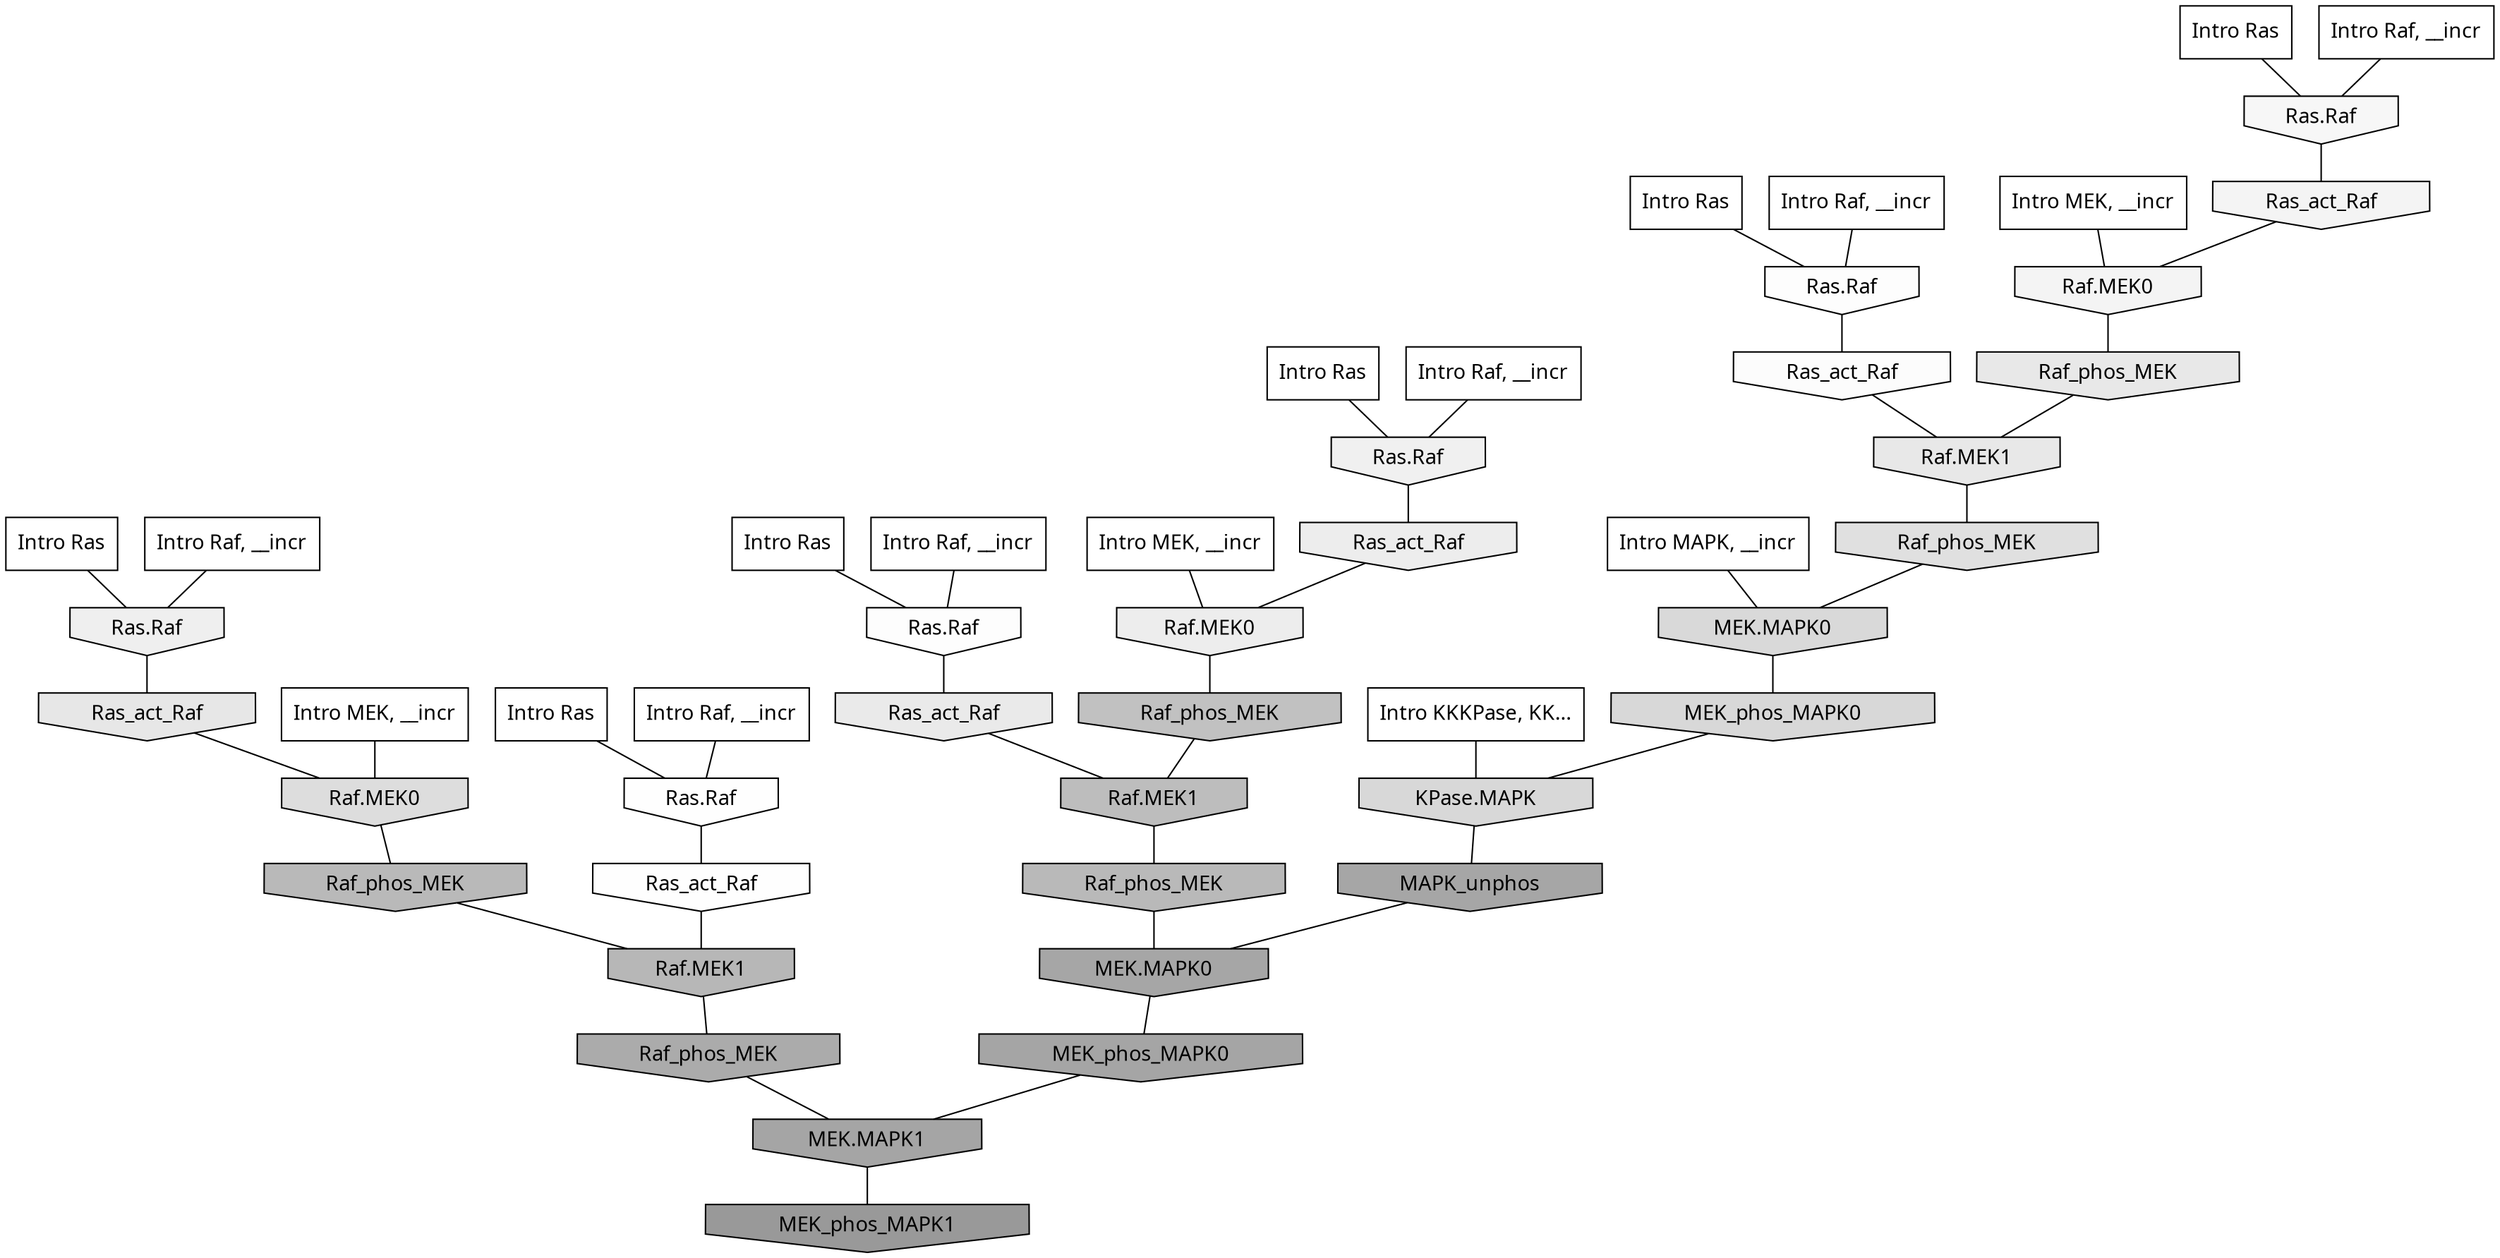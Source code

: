 digraph G{
  rankdir="TB";
  ranksep=0.30;
  node [fontname="CMU Serif"];
  edge [fontname="CMU Serif"];
  
  4 [label="Intro Ras", shape=rectangle, style=filled, fillcolor="0.000 0.000 1.000"]
  
  58 [label="Intro Ras", shape=rectangle, style=filled, fillcolor="0.000 0.000 1.000"]
  
  59 [label="Intro Ras", shape=rectangle, style=filled, fillcolor="0.000 0.000 1.000"]
  
  64 [label="Intro Ras", shape=rectangle, style=filled, fillcolor="0.000 0.000 1.000"]
  
  67 [label="Intro Ras", shape=rectangle, style=filled, fillcolor="0.000 0.000 1.000"]
  
  78 [label="Intro Ras", shape=rectangle, style=filled, fillcolor="0.000 0.000 1.000"]
  
  139 [label="Intro Raf, __incr", shape=rectangle, style=filled, fillcolor="0.000 0.000 1.000"]
  
  226 [label="Intro Raf, __incr", shape=rectangle, style=filled, fillcolor="0.000 0.000 1.000"]
  
  470 [label="Intro Raf, __incr", shape=rectangle, style=filled, fillcolor="0.000 0.000 1.000"]
  
  562 [label="Intro Raf, __incr", shape=rectangle, style=filled, fillcolor="0.000 0.000 1.000"]
  
  864 [label="Intro Raf, __incr", shape=rectangle, style=filled, fillcolor="0.000 0.000 1.000"]
  
  942 [label="Intro Raf, __incr", shape=rectangle, style=filled, fillcolor="0.000 0.000 1.000"]
  
  1258 [label="Intro MEK, __incr", shape=rectangle, style=filled, fillcolor="0.000 0.000 1.000"]
  
  1447 [label="Intro MEK, __incr", shape=rectangle, style=filled, fillcolor="0.000 0.000 1.000"]
  
  1647 [label="Intro MEK, __incr", shape=rectangle, style=filled, fillcolor="0.000 0.000 1.000"]
  
  2133 [label="Intro MAPK, __incr", shape=rectangle, style=filled, fillcolor="0.000 0.000 1.000"]
  
  3117 [label="Intro KKKPase, KK...", shape=rectangle, style=filled, fillcolor="0.000 0.000 1.000"]
  
  3353 [label="Ras.Raf", shape=invhouse, style=filled, fillcolor="0.000 0.000 0.994"]
  
  3356 [label="Ras_act_Raf", shape=invhouse, style=filled, fillcolor="0.000 0.000 0.993"]
  
  3374 [label="Ras.Raf", shape=invhouse, style=filled, fillcolor="0.000 0.000 0.992"]
  
  3391 [label="Ras.Raf", shape=invhouse, style=filled, fillcolor="0.000 0.000 0.991"]
  
  3412 [label="Ras_act_Raf", shape=invhouse, style=filled, fillcolor="0.000 0.000 0.988"]
  
  3608 [label="Ras.Raf", shape=invhouse, style=filled, fillcolor="0.000 0.000 0.966"]
  
  3711 [label="Ras_act_Raf", shape=invhouse, style=filled, fillcolor="0.000 0.000 0.957"]
  
  3714 [label="Raf.MEK0", shape=invhouse, style=filled, fillcolor="0.000 0.000 0.957"]
  
  4032 [label="Ras.Raf", shape=invhouse, style=filled, fillcolor="0.000 0.000 0.941"]
  
  4086 [label="Ras.Raf", shape=invhouse, style=filled, fillcolor="0.000 0.000 0.937"]
  
  4285 [label="Ras_act_Raf", shape=invhouse, style=filled, fillcolor="0.000 0.000 0.926"]
  
  4287 [label="Raf.MEK0", shape=invhouse, style=filled, fillcolor="0.000 0.000 0.926"]
  
  4494 [label="Ras_act_Raf", shape=invhouse, style=filled, fillcolor="0.000 0.000 0.915"]
  
  4589 [label="Raf_phos_MEK", shape=invhouse, style=filled, fillcolor="0.000 0.000 0.909"]
  
  4618 [label="Raf.MEK1", shape=invhouse, style=filled, fillcolor="0.000 0.000 0.908"]
  
  4693 [label="Ras_act_Raf", shape=invhouse, style=filled, fillcolor="0.000 0.000 0.905"]
  
  5281 [label="Raf_phos_MEK", shape=invhouse, style=filled, fillcolor="0.000 0.000 0.877"]
  
  5552 [label="Raf.MEK0", shape=invhouse, style=filled, fillcolor="0.000 0.000 0.864"]
  
  5917 [label="MEK.MAPK0", shape=invhouse, style=filled, fillcolor="0.000 0.000 0.850"]
  
  5985 [label="MEK_phos_MAPK0", shape=invhouse, style=filled, fillcolor="0.000 0.000 0.847"]
  
  6002 [label="KPase.MAPK", shape=invhouse, style=filled, fillcolor="0.000 0.000 0.846"]
  
  9403 [label="Raf_phos_MEK", shape=invhouse, style=filled, fillcolor="0.000 0.000 0.757"]
  
  10355 [label="Raf.MEK1", shape=invhouse, style=filled, fillcolor="0.000 0.000 0.742"]
  
  11479 [label="Raf_phos_MEK", shape=invhouse, style=filled, fillcolor="0.000 0.000 0.724"]
  
  11524 [label="Raf_phos_MEK", shape=invhouse, style=filled, fillcolor="0.000 0.000 0.723"]
  
  11913 [label="Raf.MEK1", shape=invhouse, style=filled, fillcolor="0.000 0.000 0.718"]
  
  15905 [label="Raf_phos_MEK", shape=invhouse, style=filled, fillcolor="0.000 0.000 0.669"]
  
  16932 [label="MAPK_unphos", shape=invhouse, style=filled, fillcolor="0.000 0.000 0.649"]
  
  16940 [label="MEK.MAPK0", shape=invhouse, style=filled, fillcolor="0.000 0.000 0.649"]
  
  17151 [label="MEK_phos_MAPK0", shape=invhouse, style=filled, fillcolor="0.000 0.000 0.645"]
  
  17152 [label="MEK.MAPK1", shape=invhouse, style=filled, fillcolor="0.000 0.000 0.645"]
  
  18638 [label="MEK_phos_MAPK1", shape=invhouse, style=filled, fillcolor="0.000 0.000 0.600"]
  
  
  17152 -> 18638 [dir=none, color="0.000 0.000 0.000"] 
  17151 -> 17152 [dir=none, color="0.000 0.000 0.000"] 
  16940 -> 17151 [dir=none, color="0.000 0.000 0.000"] 
  16932 -> 16940 [dir=none, color="0.000 0.000 0.000"] 
  15905 -> 17152 [dir=none, color="0.000 0.000 0.000"] 
  11913 -> 15905 [dir=none, color="0.000 0.000 0.000"] 
  11524 -> 11913 [dir=none, color="0.000 0.000 0.000"] 
  11479 -> 16940 [dir=none, color="0.000 0.000 0.000"] 
  10355 -> 11479 [dir=none, color="0.000 0.000 0.000"] 
  9403 -> 10355 [dir=none, color="0.000 0.000 0.000"] 
  6002 -> 16932 [dir=none, color="0.000 0.000 0.000"] 
  5985 -> 6002 [dir=none, color="0.000 0.000 0.000"] 
  5917 -> 5985 [dir=none, color="0.000 0.000 0.000"] 
  5552 -> 11524 [dir=none, color="0.000 0.000 0.000"] 
  5281 -> 5917 [dir=none, color="0.000 0.000 0.000"] 
  4693 -> 5552 [dir=none, color="0.000 0.000 0.000"] 
  4618 -> 5281 [dir=none, color="0.000 0.000 0.000"] 
  4589 -> 4618 [dir=none, color="0.000 0.000 0.000"] 
  4494 -> 10355 [dir=none, color="0.000 0.000 0.000"] 
  4287 -> 9403 [dir=none, color="0.000 0.000 0.000"] 
  4285 -> 4287 [dir=none, color="0.000 0.000 0.000"] 
  4086 -> 4693 [dir=none, color="0.000 0.000 0.000"] 
  4032 -> 4285 [dir=none, color="0.000 0.000 0.000"] 
  3714 -> 4589 [dir=none, color="0.000 0.000 0.000"] 
  3711 -> 3714 [dir=none, color="0.000 0.000 0.000"] 
  3608 -> 3711 [dir=none, color="0.000 0.000 0.000"] 
  3412 -> 4618 [dir=none, color="0.000 0.000 0.000"] 
  3391 -> 3412 [dir=none, color="0.000 0.000 0.000"] 
  3374 -> 4494 [dir=none, color="0.000 0.000 0.000"] 
  3356 -> 11913 [dir=none, color="0.000 0.000 0.000"] 
  3353 -> 3356 [dir=none, color="0.000 0.000 0.000"] 
  3117 -> 6002 [dir=none, color="0.000 0.000 0.000"] 
  2133 -> 5917 [dir=none, color="0.000 0.000 0.000"] 
  1647 -> 4287 [dir=none, color="0.000 0.000 0.000"] 
  1447 -> 3714 [dir=none, color="0.000 0.000 0.000"] 
  1258 -> 5552 [dir=none, color="0.000 0.000 0.000"] 
  942 -> 3353 [dir=none, color="0.000 0.000 0.000"] 
  864 -> 3374 [dir=none, color="0.000 0.000 0.000"] 
  562 -> 3391 [dir=none, color="0.000 0.000 0.000"] 
  470 -> 3608 [dir=none, color="0.000 0.000 0.000"] 
  226 -> 4032 [dir=none, color="0.000 0.000 0.000"] 
  139 -> 4086 [dir=none, color="0.000 0.000 0.000"] 
  78 -> 3608 [dir=none, color="0.000 0.000 0.000"] 
  67 -> 4086 [dir=none, color="0.000 0.000 0.000"] 
  64 -> 4032 [dir=none, color="0.000 0.000 0.000"] 
  59 -> 3391 [dir=none, color="0.000 0.000 0.000"] 
  58 -> 3353 [dir=none, color="0.000 0.000 0.000"] 
  4 -> 3374 [dir=none, color="0.000 0.000 0.000"] 
  
  }
